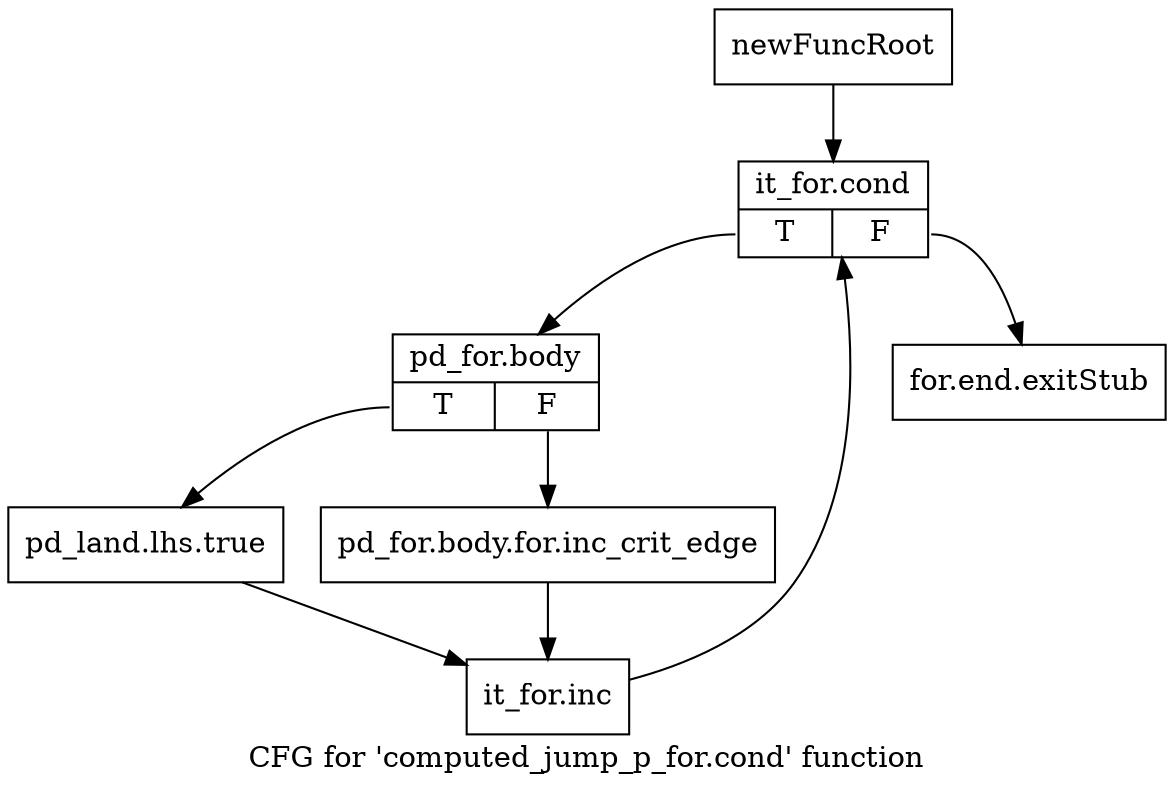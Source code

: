 digraph "CFG for 'computed_jump_p_for.cond' function" {
	label="CFG for 'computed_jump_p_for.cond' function";

	Node0xc11fc90 [shape=record,label="{newFuncRoot}"];
	Node0xc11fc90 -> Node0xc11fd30;
	Node0xc11fce0 [shape=record,label="{for.end.exitStub}"];
	Node0xc11fd30 [shape=record,label="{it_for.cond|{<s0>T|<s1>F}}"];
	Node0xc11fd30:s0 -> Node0xc11fd80;
	Node0xc11fd30:s1 -> Node0xc11fce0;
	Node0xc11fd80 [shape=record,label="{pd_for.body|{<s0>T|<s1>F}}"];
	Node0xc11fd80:s0 -> Node0xc11fe20;
	Node0xc11fd80:s1 -> Node0xc11fdd0;
	Node0xc11fdd0 [shape=record,label="{pd_for.body.for.inc_crit_edge}"];
	Node0xc11fdd0 -> Node0xc11fe70;
	Node0xc11fe20 [shape=record,label="{pd_land.lhs.true}"];
	Node0xc11fe20 -> Node0xc11fe70;
	Node0xc11fe70 [shape=record,label="{it_for.inc}"];
	Node0xc11fe70 -> Node0xc11fd30;
}
